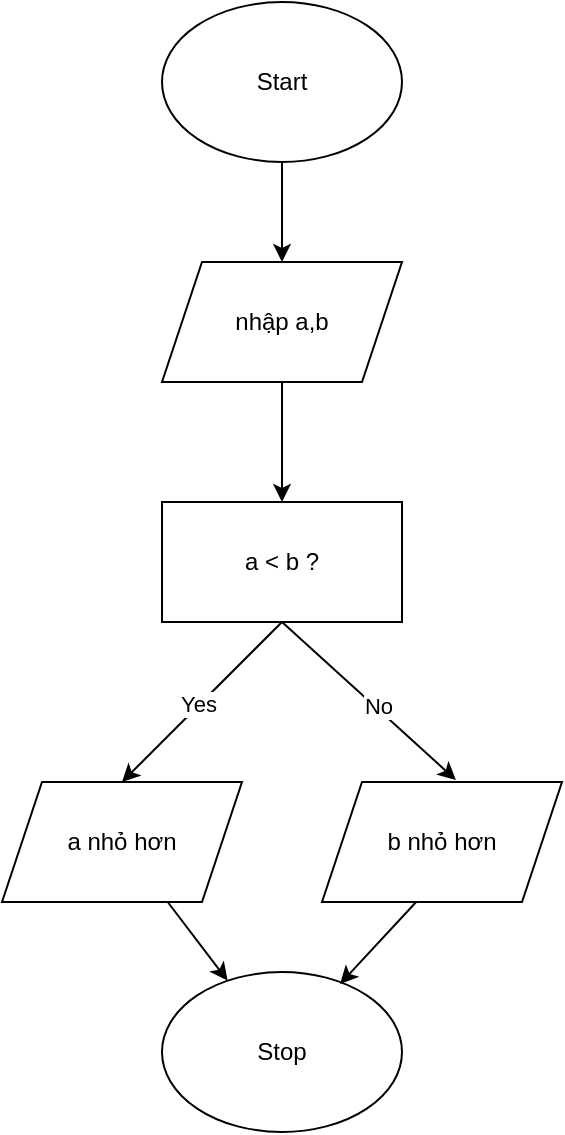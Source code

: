<mxfile version="24.8.6" pages="6">
  <diagram name="Trang-1" id="oDWqWKxT_PK0XZUVC8J7">
    <mxGraphModel grid="1" page="1" gridSize="10" guides="1" tooltips="1" connect="1" arrows="1" fold="1" pageScale="1" pageWidth="827" pageHeight="1169" math="0" shadow="0">
      <root>
        <mxCell id="0" />
        <mxCell id="1" parent="0" />
        <mxCell id="Kg8_6u9AEITc99ov_CIF-1" value="&lt;span class=&quot;hljs-keyword&quot;&gt;Start&lt;/span&gt;" style="ellipse;whiteSpace=wrap;html=1;" vertex="1" parent="1">
          <mxGeometry x="320" y="60" width="120" height="80" as="geometry" />
        </mxCell>
        <mxCell id="Kg8_6u9AEITc99ov_CIF-4" value="a &amp;lt; b ?" style="rounded=0;whiteSpace=wrap;html=1;" vertex="1" parent="1">
          <mxGeometry x="320" y="310" width="120" height="60" as="geometry" />
        </mxCell>
        <mxCell id="Kg8_6u9AEITc99ov_CIF-9" value="" style="endArrow=classic;html=1;rounded=0;" edge="1" parent="1" source="Kg8_6u9AEITc99ov_CIF-1">
          <mxGeometry width="50" height="50" relative="1" as="geometry">
            <mxPoint x="390" y="410" as="sourcePoint" />
            <mxPoint x="380" y="190" as="targetPoint" />
            <Array as="points" />
          </mxGeometry>
        </mxCell>
        <mxCell id="Kg8_6u9AEITc99ov_CIF-10" value="" style="endArrow=classic;html=1;rounded=0;" edge="1" parent="1" target="Kg8_6u9AEITc99ov_CIF-4">
          <mxGeometry width="50" height="50" relative="1" as="geometry">
            <mxPoint x="380" y="250" as="sourcePoint" />
            <mxPoint x="440" y="360" as="targetPoint" />
          </mxGeometry>
        </mxCell>
        <mxCell id="Kg8_6u9AEITc99ov_CIF-11" value="" style="endArrow=classic;html=1;rounded=0;exitX=0.5;exitY=1;exitDx=0;exitDy=0;entryX=0.5;entryY=0;entryDx=0;entryDy=0;" edge="1" parent="1" source="Kg8_6u9AEITc99ov_CIF-4" target="Kg8_6u9AEITc99ov_CIF-23">
          <mxGeometry width="50" height="50" relative="1" as="geometry">
            <mxPoint x="390" y="410" as="sourcePoint" />
            <mxPoint x="324" y="426" as="targetPoint" />
          </mxGeometry>
        </mxCell>
        <mxCell id="Kg8_6u9AEITc99ov_CIF-25" value="Yes" style="edgeLabel;html=1;align=center;verticalAlign=middle;resizable=0;points=[];" vertex="1" connectable="0" parent="Kg8_6u9AEITc99ov_CIF-11">
          <mxGeometry x="0.037" y="-1" relative="1" as="geometry">
            <mxPoint as="offset" />
          </mxGeometry>
        </mxCell>
        <mxCell id="Kg8_6u9AEITc99ov_CIF-12" value="" style="endArrow=classic;html=1;rounded=0;exitX=0.5;exitY=1;exitDx=0;exitDy=0;entryX=0.558;entryY=-0.017;entryDx=0;entryDy=0;entryPerimeter=0;" edge="1" parent="1" source="Kg8_6u9AEITc99ov_CIF-4" target="Kg8_6u9AEITc99ov_CIF-24">
          <mxGeometry width="50" height="50" relative="1" as="geometry">
            <mxPoint x="390" y="410" as="sourcePoint" />
            <mxPoint x="436" y="426" as="targetPoint" />
            <Array as="points" />
          </mxGeometry>
        </mxCell>
        <mxCell id="Kg8_6u9AEITc99ov_CIF-26" value="No" style="edgeLabel;html=1;align=center;verticalAlign=middle;resizable=0;points=[];" vertex="1" connectable="0" parent="Kg8_6u9AEITc99ov_CIF-12">
          <mxGeometry x="0.073" y="1" relative="1" as="geometry">
            <mxPoint as="offset" />
          </mxGeometry>
        </mxCell>
        <mxCell id="Kg8_6u9AEITc99ov_CIF-15" value="Stop" style="ellipse;whiteSpace=wrap;html=1;" vertex="1" parent="1">
          <mxGeometry x="320" y="545" width="120" height="80" as="geometry" />
        </mxCell>
        <mxCell id="Kg8_6u9AEITc99ov_CIF-18" value="" style="endArrow=classic;html=1;rounded=0;" edge="1" parent="1" source="Kg8_6u9AEITc99ov_CIF-23" target="Kg8_6u9AEITc99ov_CIF-15">
          <mxGeometry width="50" height="50" relative="1" as="geometry">
            <mxPoint x="308.947" y="591.053" as="sourcePoint" />
            <mxPoint x="440" y="360" as="targetPoint" />
          </mxGeometry>
        </mxCell>
        <mxCell id="Kg8_6u9AEITc99ov_CIF-19" value="" style="endArrow=classic;html=1;rounded=0;entryX=0.742;entryY=0.075;entryDx=0;entryDy=0;entryPerimeter=0;exitX=0.4;exitY=0.983;exitDx=0;exitDy=0;exitPerimeter=0;" edge="1" parent="1" source="Kg8_6u9AEITc99ov_CIF-24" target="Kg8_6u9AEITc99ov_CIF-15">
          <mxGeometry width="50" height="50" relative="1" as="geometry">
            <mxPoint x="450.794" y="590.794" as="sourcePoint" />
            <mxPoint x="440" y="360" as="targetPoint" />
          </mxGeometry>
        </mxCell>
        <mxCell id="Kg8_6u9AEITc99ov_CIF-23" value="a nhỏ hơn" style="shape=parallelogram;perimeter=parallelogramPerimeter;whiteSpace=wrap;html=1;fixedSize=1;" vertex="1" parent="1">
          <mxGeometry x="240" y="450" width="120" height="60" as="geometry" />
        </mxCell>
        <mxCell id="Kg8_6u9AEITc99ov_CIF-24" value="b nhỏ hơn" style="shape=parallelogram;perimeter=parallelogramPerimeter;whiteSpace=wrap;html=1;fixedSize=1;" vertex="1" parent="1">
          <mxGeometry x="400" y="450" width="120" height="60" as="geometry" />
        </mxCell>
        <mxCell id="Kg8_6u9AEITc99ov_CIF-27" value="nhập a,b" style="shape=parallelogram;perimeter=parallelogramPerimeter;whiteSpace=wrap;html=1;fixedSize=1;" vertex="1" parent="1">
          <mxGeometry x="320" y="190" width="120" height="60" as="geometry" />
        </mxCell>
      </root>
    </mxGraphModel>
  </diagram>
  <diagram id="DW1Mipt7sfJpcJcAwIu6" name="Trang-2">
    <mxGraphModel grid="1" page="1" gridSize="10" guides="1" tooltips="1" connect="1" arrows="1" fold="1" pageScale="1" pageWidth="827" pageHeight="1169" math="0" shadow="0">
      <root>
        <mxCell id="0" />
        <mxCell id="1" parent="0" />
        <mxCell id="GqpwdNBmgOZXchgD0XC1-1" value="Start" style="ellipse;whiteSpace=wrap;html=1;" vertex="1" parent="1">
          <mxGeometry x="320" y="40" width="120" height="80" as="geometry" />
        </mxCell>
        <mxCell id="GqpwdNBmgOZXchgD0XC1-2" value="" style="endArrow=classic;html=1;rounded=0;" edge="1" parent="1" source="GqpwdNBmgOZXchgD0XC1-3">
          <mxGeometry width="50" height="50" relative="1" as="geometry">
            <mxPoint x="390" y="410" as="sourcePoint" />
            <mxPoint x="380" y="200" as="targetPoint" />
          </mxGeometry>
        </mxCell>
        <mxCell id="GqpwdNBmgOZXchgD0XC1-4" value="" style="endArrow=classic;html=1;rounded=0;" edge="1" parent="1" source="GqpwdNBmgOZXchgD0XC1-1" target="GqpwdNBmgOZXchgD0XC1-3">
          <mxGeometry width="50" height="50" relative="1" as="geometry">
            <mxPoint x="380" y="120" as="sourcePoint" />
            <mxPoint x="380" y="200" as="targetPoint" />
          </mxGeometry>
        </mxCell>
        <mxCell id="GqpwdNBmgOZXchgD0XC1-3" value="nhập a,b" style="shape=parallelogram;perimeter=parallelogramPerimeter;whiteSpace=wrap;html=1;fixedSize=1;" vertex="1" parent="1">
          <mxGeometry x="320" y="160" width="120" height="60" as="geometry" />
        </mxCell>
        <mxCell id="GqpwdNBmgOZXchgD0XC1-6" value="Tính n/2" style="rounded=0;whiteSpace=wrap;html=1;" vertex="1" parent="1">
          <mxGeometry x="320" y="260" width="120" height="60" as="geometry" />
        </mxCell>
        <mxCell id="GqpwdNBmgOZXchgD0XC1-7" value="" style="endArrow=classic;html=1;rounded=0;exitX=0.5;exitY=1;exitDx=0;exitDy=0;exitPerimeter=0;" edge="1" parent="1" source="GqpwdNBmgOZXchgD0XC1-3" target="GqpwdNBmgOZXchgD0XC1-6">
          <mxGeometry width="50" height="50" relative="1" as="geometry">
            <mxPoint x="390" y="410" as="sourcePoint" />
            <mxPoint x="440" y="360" as="targetPoint" />
          </mxGeometry>
        </mxCell>
        <mxCell id="GqpwdNBmgOZXchgD0XC1-8" value="n/2==0" style="rhombus;whiteSpace=wrap;html=1;" vertex="1" parent="1">
          <mxGeometry x="300" y="360" width="160" height="80" as="geometry" />
        </mxCell>
        <mxCell id="GqpwdNBmgOZXchgD0XC1-9" value="" style="endArrow=classic;html=1;rounded=0;" edge="1" parent="1" target="GqpwdNBmgOZXchgD0XC1-8">
          <mxGeometry width="50" height="50" relative="1" as="geometry">
            <mxPoint x="380" y="320" as="sourcePoint" />
            <mxPoint x="440" y="360" as="targetPoint" />
          </mxGeometry>
        </mxCell>
        <mxCell id="GqpwdNBmgOZXchgD0XC1-12" value="" style="edgeStyle=elbowEdgeStyle;elbow=vertical;endArrow=classic;html=1;curved=0;rounded=0;endSize=8;startSize=8;exitX=0.5;exitY=1;exitDx=0;exitDy=0;entryX=0.5;entryY=0;entryDx=0;entryDy=0;" edge="1" parent="1" source="GqpwdNBmgOZXchgD0XC1-8" target="GqpwdNBmgOZXchgD0XC1-13">
          <mxGeometry width="50" height="50" relative="1" as="geometry">
            <mxPoint x="410" y="430" as="sourcePoint" />
            <mxPoint x="480" y="490" as="targetPoint" />
            <Array as="points">
              <mxPoint x="480" y="440" />
            </Array>
          </mxGeometry>
        </mxCell>
        <mxCell id="GqpwdNBmgOZXchgD0XC1-20" value="sai" style="edgeLabel;html=1;align=center;verticalAlign=middle;resizable=0;points=[];" connectable="0" vertex="1" parent="GqpwdNBmgOZXchgD0XC1-12">
          <mxGeometry x="-0.067" relative="1" as="geometry">
            <mxPoint as="offset" />
          </mxGeometry>
        </mxCell>
        <mxCell id="GqpwdNBmgOZXchgD0XC1-13" value="n là số lẻ" style="shape=parallelogram;perimeter=parallelogramPerimeter;whiteSpace=wrap;html=1;fixedSize=1;" vertex="1" parent="1">
          <mxGeometry x="400" y="480" width="120" height="60" as="geometry" />
        </mxCell>
        <mxCell id="GqpwdNBmgOZXchgD0XC1-14" value="N là số chẵn&amp;nbsp;" style="shape=parallelogram;perimeter=parallelogramPerimeter;whiteSpace=wrap;html=1;fixedSize=1;" vertex="1" parent="1">
          <mxGeometry x="220" y="480" width="120" height="60" as="geometry" />
        </mxCell>
        <mxCell id="GqpwdNBmgOZXchgD0XC1-16" value="" style="edgeStyle=segmentEdgeStyle;endArrow=classic;html=1;curved=0;rounded=0;endSize=8;startSize=8;entryX=0.567;entryY=-0.033;entryDx=0;entryDy=0;entryPerimeter=0;exitX=0.5;exitY=1;exitDx=0;exitDy=0;" edge="1" parent="1" source="GqpwdNBmgOZXchgD0XC1-8" target="GqpwdNBmgOZXchgD0XC1-14">
          <mxGeometry width="50" height="50" relative="1" as="geometry">
            <mxPoint x="350" y="430" as="sourcePoint" />
            <mxPoint x="340" y="550" as="targetPoint" />
          </mxGeometry>
        </mxCell>
        <mxCell id="GqpwdNBmgOZXchgD0XC1-19" value="đúng" style="edgeLabel;html=1;align=center;verticalAlign=middle;resizable=0;points=[];" connectable="0" vertex="1" parent="GqpwdNBmgOZXchgD0XC1-16">
          <mxGeometry x="0.061" y="3" relative="1" as="geometry">
            <mxPoint as="offset" />
          </mxGeometry>
        </mxCell>
        <mxCell id="GqpwdNBmgOZXchgD0XC1-21" value="kết thúc" style="ellipse;whiteSpace=wrap;html=1;" vertex="1" parent="1">
          <mxGeometry x="320" y="600" width="120" height="80" as="geometry" />
        </mxCell>
        <mxCell id="GqpwdNBmgOZXchgD0XC1-22" value="" style="endArrow=classic;html=1;rounded=0;" edge="1" parent="1" source="GqpwdNBmgOZXchgD0XC1-14" target="GqpwdNBmgOZXchgD0XC1-21">
          <mxGeometry width="50" height="50" relative="1" as="geometry">
            <mxPoint x="390" y="410" as="sourcePoint" />
            <mxPoint x="440" y="360" as="targetPoint" />
          </mxGeometry>
        </mxCell>
        <mxCell id="GqpwdNBmgOZXchgD0XC1-23" value="" style="endArrow=classic;html=1;rounded=0;entryX=0.667;entryY=0;entryDx=0;entryDy=0;entryPerimeter=0;" edge="1" parent="1" source="GqpwdNBmgOZXchgD0XC1-13" target="GqpwdNBmgOZXchgD0XC1-21">
          <mxGeometry width="50" height="50" relative="1" as="geometry">
            <mxPoint x="390" y="410" as="sourcePoint" />
            <mxPoint x="440" y="360" as="targetPoint" />
          </mxGeometry>
        </mxCell>
      </root>
    </mxGraphModel>
  </diagram>
  <diagram id="8nWfGU6pQpc94EsxPAzh" name="Trang-3">
    <mxGraphModel grid="1" page="1" gridSize="10" guides="1" tooltips="1" connect="1" arrows="1" fold="1" pageScale="1" pageWidth="827" pageHeight="1169" math="0" shadow="0">
      <root>
        <mxCell id="0" />
        <mxCell id="1" parent="0" />
        <mxCell id="Myc6UDIl79Mtn2mwyFqo-1" value="Start" style="ellipse;whiteSpace=wrap;html=1;" vertex="1" parent="1">
          <mxGeometry x="340" y="30" width="120" height="80" as="geometry" />
        </mxCell>
        <mxCell id="Myc6UDIl79Mtn2mwyFqo-2" value="nhập a,b" style="shape=parallelogram;perimeter=parallelogramPerimeter;whiteSpace=wrap;html=1;fixedSize=1;" vertex="1" parent="1">
          <mxGeometry x="340" y="150" width="120" height="60" as="geometry" />
        </mxCell>
        <mxCell id="Myc6UDIl79Mtn2mwyFqo-3" value="tính tổng= a+b" style="rounded=0;whiteSpace=wrap;html=1;" vertex="1" parent="1">
          <mxGeometry x="340" y="260" width="120" height="60" as="geometry" />
        </mxCell>
        <mxCell id="Myc6UDIl79Mtn2mwyFqo-4" value="hiển thị tổng" style="shape=parallelogram;perimeter=parallelogramPerimeter;whiteSpace=wrap;html=1;fixedSize=1;" vertex="1" parent="1">
          <mxGeometry x="340" y="380" width="120" height="60" as="geometry" />
        </mxCell>
        <mxCell id="Myc6UDIl79Mtn2mwyFqo-5" value="end" style="ellipse;whiteSpace=wrap;html=1;" vertex="1" parent="1">
          <mxGeometry x="340" y="480" width="120" height="80" as="geometry" />
        </mxCell>
        <mxCell id="Myc6UDIl79Mtn2mwyFqo-6" value="" style="endArrow=classic;html=1;rounded=0;" edge="1" parent="1" source="Myc6UDIl79Mtn2mwyFqo-3" target="Myc6UDIl79Mtn2mwyFqo-4">
          <mxGeometry width="50" height="50" relative="1" as="geometry">
            <mxPoint x="390" y="410" as="sourcePoint" />
            <mxPoint x="440" y="360" as="targetPoint" />
          </mxGeometry>
        </mxCell>
        <mxCell id="Myc6UDIl79Mtn2mwyFqo-7" value="" style="endArrow=classic;html=1;rounded=0;" edge="1" parent="1" source="Myc6UDIl79Mtn2mwyFqo-2" target="Myc6UDIl79Mtn2mwyFqo-3">
          <mxGeometry width="50" height="50" relative="1" as="geometry">
            <mxPoint x="390" y="410" as="sourcePoint" />
            <mxPoint x="440" y="360" as="targetPoint" />
          </mxGeometry>
        </mxCell>
        <mxCell id="Myc6UDIl79Mtn2mwyFqo-8" value="" style="endArrow=classic;html=1;rounded=0;" edge="1" parent="1" source="Myc6UDIl79Mtn2mwyFqo-1" target="Myc6UDIl79Mtn2mwyFqo-2">
          <mxGeometry width="50" height="50" relative="1" as="geometry">
            <mxPoint x="390" y="410" as="sourcePoint" />
            <mxPoint x="440" y="360" as="targetPoint" />
          </mxGeometry>
        </mxCell>
        <mxCell id="Myc6UDIl79Mtn2mwyFqo-9" value="" style="endArrow=classic;html=1;rounded=0;" edge="1" parent="1" source="Myc6UDIl79Mtn2mwyFqo-4" target="Myc6UDIl79Mtn2mwyFqo-5">
          <mxGeometry width="50" height="50" relative="1" as="geometry">
            <mxPoint x="390" y="410" as="sourcePoint" />
            <mxPoint x="440" y="360" as="targetPoint" />
          </mxGeometry>
        </mxCell>
      </root>
    </mxGraphModel>
  </diagram>
  <diagram id="6arI8rlCo7p2ghnloet2" name="Trang-4">
    <mxGraphModel grid="1" page="1" gridSize="10" guides="1" tooltips="1" connect="1" arrows="1" fold="1" pageScale="1" pageWidth="827" pageHeight="1169" math="0" shadow="0">
      <root>
        <mxCell id="0" />
        <mxCell id="1" parent="0" />
        <mxCell id="Mudsy8K1g291CKAeShyk-1" value="Start&amp;nbsp;" style="ellipse;whiteSpace=wrap;html=1;" vertex="1" parent="1">
          <mxGeometry x="340" y="40" width="120" height="80" as="geometry" />
        </mxCell>
        <mxCell id="Mudsy8K1g291CKAeShyk-2" value="nhập điểm số n" style="shape=parallelogram;perimeter=parallelogramPerimeter;whiteSpace=wrap;html=1;fixedSize=1;" vertex="1" parent="1">
          <mxGeometry x="340" y="200" width="120" height="60" as="geometry" />
        </mxCell>
        <mxCell id="Mudsy8K1g291CKAeShyk-3" value="nếu n&amp;gt;5" style="rhombus;whiteSpace=wrap;html=1;" vertex="1" parent="1">
          <mxGeometry x="340" y="310" width="120" height="80" as="geometry" />
        </mxCell>
        <mxCell id="Mudsy8K1g291CKAeShyk-4" value="không đạt" style="shape=parallelogram;perimeter=parallelogramPerimeter;whiteSpace=wrap;html=1;fixedSize=1;" vertex="1" parent="1">
          <mxGeometry x="420" y="440" width="120" height="60" as="geometry" />
        </mxCell>
        <mxCell id="Mudsy8K1g291CKAeShyk-5" value="đạt" style="shape=parallelogram;perimeter=parallelogramPerimeter;whiteSpace=wrap;html=1;fixedSize=1;" vertex="1" parent="1">
          <mxGeometry x="240" y="440" width="120" height="60" as="geometry" />
        </mxCell>
        <mxCell id="Mudsy8K1g291CKAeShyk-6" value="end" style="ellipse;whiteSpace=wrap;html=1;" vertex="1" parent="1">
          <mxGeometry x="340" y="570" width="120" height="80" as="geometry" />
        </mxCell>
        <mxCell id="Mudsy8K1g291CKAeShyk-7" value="" style="endArrow=classic;html=1;rounded=0;" edge="1" parent="1" source="Mudsy8K1g291CKAeShyk-1" target="Mudsy8K1g291CKAeShyk-2">
          <mxGeometry width="50" height="50" relative="1" as="geometry">
            <mxPoint x="390" y="410" as="sourcePoint" />
            <mxPoint x="440" y="360" as="targetPoint" />
          </mxGeometry>
        </mxCell>
        <mxCell id="Mudsy8K1g291CKAeShyk-8" value="" style="endArrow=classic;html=1;rounded=0;" edge="1" parent="1" source="Mudsy8K1g291CKAeShyk-2" target="Mudsy8K1g291CKAeShyk-3">
          <mxGeometry width="50" height="50" relative="1" as="geometry">
            <mxPoint x="390" y="410" as="sourcePoint" />
            <mxPoint x="440" y="360" as="targetPoint" />
          </mxGeometry>
        </mxCell>
        <mxCell id="Mudsy8K1g291CKAeShyk-9" value="" style="endArrow=classic;html=1;rounded=0;exitX=0;exitY=1;exitDx=0;exitDy=0;" edge="1" parent="1" source="Mudsy8K1g291CKAeShyk-3">
          <mxGeometry width="50" height="50" relative="1" as="geometry">
            <mxPoint x="370" y="367" as="sourcePoint" />
            <mxPoint x="310" y="440" as="targetPoint" />
            <Array as="points">
              <mxPoint x="370" y="410" />
              <mxPoint x="340" y="410" />
            </Array>
          </mxGeometry>
        </mxCell>
        <mxCell id="Mudsy8K1g291CKAeShyk-10" value="" style="endArrow=classic;html=1;rounded=0;entryX=0.5;entryY=0;entryDx=0;entryDy=0;" edge="1" parent="1" target="Mudsy8K1g291CKAeShyk-4">
          <mxGeometry width="50" height="50" relative="1" as="geometry">
            <mxPoint x="420" y="380" as="sourcePoint" />
            <mxPoint x="440" y="360" as="targetPoint" />
            <Array as="points">
              <mxPoint x="420" y="410" />
              <mxPoint x="480" y="410" />
            </Array>
          </mxGeometry>
        </mxCell>
        <mxCell id="Mudsy8K1g291CKAeShyk-11" value="" style="endArrow=classic;html=1;rounded=0;exitX=0.5;exitY=1;exitDx=0;exitDy=0;" edge="1" parent="1" source="Mudsy8K1g291CKAeShyk-5" target="Mudsy8K1g291CKAeShyk-6">
          <mxGeometry width="50" height="50" relative="1" as="geometry">
            <mxPoint x="390" y="410" as="sourcePoint" />
            <mxPoint x="440" y="360" as="targetPoint" />
          </mxGeometry>
        </mxCell>
        <mxCell id="Mudsy8K1g291CKAeShyk-12" value="" style="endArrow=classic;html=1;rounded=0;exitX=0.5;exitY=1;exitDx=0;exitDy=0;" edge="1" parent="1" source="Mudsy8K1g291CKAeShyk-4" target="Mudsy8K1g291CKAeShyk-6">
          <mxGeometry width="50" height="50" relative="1" as="geometry">
            <mxPoint x="390" y="410" as="sourcePoint" />
            <mxPoint x="440" y="360" as="targetPoint" />
          </mxGeometry>
        </mxCell>
      </root>
    </mxGraphModel>
  </diagram>
  <diagram id="UYfymKm1pGeEAWCOvF4N" name="Trang-5">
    <mxGraphModel grid="1" page="1" gridSize="10" guides="1" tooltips="1" connect="1" arrows="1" fold="1" pageScale="1" pageWidth="827" pageHeight="1169" math="0" shadow="0">
      <root>
        <mxCell id="0" />
        <mxCell id="1" parent="0" />
        <mxCell id="SL25e_AclgKspItbxeiN-1" value="Start" style="ellipse;whiteSpace=wrap;html=1;" vertex="1" parent="1">
          <mxGeometry x="120" y="40" width="120" height="80" as="geometry" />
        </mxCell>
        <mxCell id="SL25e_AclgKspItbxeiN-2" value="nhập điểm số (n)" style="shape=parallelogram;perimeter=parallelogramPerimeter;whiteSpace=wrap;html=1;fixedSize=1;" vertex="1" parent="1">
          <mxGeometry x="120" y="160" width="120" height="60" as="geometry" />
        </mxCell>
        <mxCell id="SL25e_AclgKspItbxeiN-3" value="&lt;span style=&quot;font-family: Roboto, sans-serif; font-size: 16px; text-align: left; white-space-collapse: preserve; background-color: rgb(255, 255, 255);&quot;&gt;n &amp;lt; 4&lt;/span&gt;" style="rhombus;whiteSpace=wrap;html=1;" vertex="1" parent="1">
          <mxGeometry x="115" y="260" width="130" height="80" as="geometry" />
        </mxCell>
        <mxCell id="SL25e_AclgKspItbxeiN-4" value="chưa đạt" style="shape=parallelogram;perimeter=parallelogramPerimeter;whiteSpace=wrap;html=1;fixedSize=1;" vertex="1" parent="1">
          <mxGeometry x="330" y="270" width="120" height="60" as="geometry" />
        </mxCell>
        <mxCell id="SL25e_AclgKspItbxeiN-5" value="4 &amp;lt;= n &amp;lt;= 6" style="rhombus;whiteSpace=wrap;html=1;" vertex="1" parent="1">
          <mxGeometry x="110" y="380" width="135" height="80" as="geometry" />
        </mxCell>
        <mxCell id="SL25e_AclgKspItbxeiN-6" value="trung bình" style="shape=parallelogram;perimeter=parallelogramPerimeter;whiteSpace=wrap;html=1;fixedSize=1;" vertex="1" parent="1">
          <mxGeometry x="330" y="390" width="120" height="60" as="geometry" />
        </mxCell>
        <mxCell id="SL25e_AclgKspItbxeiN-8" value="&lt;span style=&quot;font-family: Roboto, sans-serif; font-size: 16px; text-align: left; white-space-collapse: preserve; background-color: rgb(255, 255, 255);&quot;&gt;6 &amp;lt; n&amp;lt;= 8&lt;/span&gt;" style="rhombus;whiteSpace=wrap;html=1;" vertex="1" parent="1">
          <mxGeometry x="112.5" y="495" width="135" height="80" as="geometry" />
        </mxCell>
        <mxCell id="SL25e_AclgKspItbxeiN-9" value="&lt;span style=&quot;font-family: Roboto, sans-serif; font-size: 16px; text-align: left; white-space-collapse: preserve; background-color: rgb(255, 255, 255);&quot;&gt;8 &amp;lt; n&amp;lt;= 9&lt;/span&gt;" style="rhombus;whiteSpace=wrap;html=1;" vertex="1" parent="1">
          <mxGeometry x="110" y="630" width="135" height="80" as="geometry" />
        </mxCell>
        <mxCell id="SL25e_AclgKspItbxeiN-10" value="&lt;span style=&quot;font-family: Roboto, sans-serif; font-size: 16px; text-align: left; white-space-collapse: preserve; background-color: rgb(255, 255, 255);&quot;&gt;9 &amp;lt; n&amp;lt;=10&lt;/span&gt;" style="rhombus;whiteSpace=wrap;html=1;" vertex="1" parent="1">
          <mxGeometry x="110" y="750" width="137.5" height="80" as="geometry" />
        </mxCell>
        <mxCell id="SL25e_AclgKspItbxeiN-18" value="" style="edgeStyle=orthogonalEdgeStyle;rounded=0;orthogonalLoop=1;jettySize=auto;html=1;entryX=0;entryY=0.5;entryDx=0;entryDy=0;" edge="1" parent="1" source="SL25e_AclgKspItbxeiN-9" target="SL25e_AclgKspItbxeiN-11">
          <mxGeometry relative="1" as="geometry">
            <mxPoint x="260" y="620" as="targetPoint" />
          </mxGeometry>
        </mxCell>
        <mxCell id="SL25e_AclgKspItbxeiN-37" value="đúng" style="edgeLabel;html=1;align=center;verticalAlign=middle;resizable=0;points=[];" connectable="0" vertex="1" parent="SL25e_AclgKspItbxeiN-18">
          <mxGeometry x="-0.158" relative="1" as="geometry">
            <mxPoint as="offset" />
          </mxGeometry>
        </mxCell>
        <mxCell id="SL25e_AclgKspItbxeiN-11" value="giỏi" style="shape=parallelogram;perimeter=parallelogramPerimeter;whiteSpace=wrap;html=1;fixedSize=1;" vertex="1" parent="1">
          <mxGeometry x="330" y="640" width="120" height="60" as="geometry" />
        </mxCell>
        <mxCell id="SL25e_AclgKspItbxeiN-12" value="khá" style="shape=parallelogram;perimeter=parallelogramPerimeter;whiteSpace=wrap;html=1;fixedSize=1;" vertex="1" parent="1">
          <mxGeometry x="330" y="505" width="120" height="60" as="geometry" />
        </mxCell>
        <mxCell id="SL25e_AclgKspItbxeiN-13" value="suất sắc" style="shape=parallelogram;perimeter=parallelogramPerimeter;whiteSpace=wrap;html=1;fixedSize=1;" vertex="1" parent="1">
          <mxGeometry x="330" y="760" width="120" height="60" as="geometry" />
        </mxCell>
        <mxCell id="SL25e_AclgKspItbxeiN-14" value="kết thúc" style="ellipse;whiteSpace=wrap;html=1;" vertex="1" parent="1">
          <mxGeometry x="120" y="870" width="120" height="80" as="geometry" />
        </mxCell>
        <mxCell id="SL25e_AclgKspItbxeiN-16" value="" style="endArrow=classic;html=1;rounded=0;" edge="1" parent="1" source="SL25e_AclgKspItbxeiN-10" target="SL25e_AclgKspItbxeiN-13">
          <mxGeometry width="50" height="50" relative="1" as="geometry">
            <mxPoint x="390" y="710" as="sourcePoint" />
            <mxPoint x="290" y="790" as="targetPoint" />
          </mxGeometry>
        </mxCell>
        <mxCell id="SL25e_AclgKspItbxeiN-38" value="đúng" style="edgeLabel;html=1;align=center;verticalAlign=middle;resizable=0;points=[];" connectable="0" vertex="1" parent="SL25e_AclgKspItbxeiN-16">
          <mxGeometry x="-0.232" relative="1" as="geometry">
            <mxPoint as="offset" />
          </mxGeometry>
        </mxCell>
        <mxCell id="SL25e_AclgKspItbxeiN-19" value="" style="endArrow=classic;html=1;rounded=0;" edge="1" parent="1" source="SL25e_AclgKspItbxeiN-9" target="SL25e_AclgKspItbxeiN-10">
          <mxGeometry width="50" height="50" relative="1" as="geometry">
            <mxPoint x="390" y="710" as="sourcePoint" />
            <mxPoint x="440" y="660" as="targetPoint" />
          </mxGeometry>
        </mxCell>
        <mxCell id="SL25e_AclgKspItbxeiN-20" value="" style="endArrow=classic;html=1;rounded=0;" edge="1" parent="1" source="SL25e_AclgKspItbxeiN-1" target="SL25e_AclgKspItbxeiN-2">
          <mxGeometry width="50" height="50" relative="1" as="geometry">
            <mxPoint x="390" y="410" as="sourcePoint" />
            <mxPoint x="440" y="360" as="targetPoint" />
          </mxGeometry>
        </mxCell>
        <mxCell id="SL25e_AclgKspItbxeiN-21" value="" style="endArrow=classic;html=1;rounded=0;" edge="1" parent="1" source="SL25e_AclgKspItbxeiN-2" target="SL25e_AclgKspItbxeiN-3">
          <mxGeometry width="50" height="50" relative="1" as="geometry">
            <mxPoint x="390" y="410" as="sourcePoint" />
            <mxPoint x="440" y="360" as="targetPoint" />
          </mxGeometry>
        </mxCell>
        <mxCell id="SL25e_AclgKspItbxeiN-22" value="" style="endArrow=classic;html=1;rounded=0;" edge="1" parent="1" source="SL25e_AclgKspItbxeiN-5" target="SL25e_AclgKspItbxeiN-8">
          <mxGeometry width="50" height="50" relative="1" as="geometry">
            <mxPoint x="390" y="410" as="sourcePoint" />
            <mxPoint x="440" y="360" as="targetPoint" />
          </mxGeometry>
        </mxCell>
        <mxCell id="SL25e_AclgKspItbxeiN-23" value="" style="endArrow=classic;html=1;rounded=0;" edge="1" parent="1" source="SL25e_AclgKspItbxeiN-3" target="SL25e_AclgKspItbxeiN-5">
          <mxGeometry width="50" height="50" relative="1" as="geometry">
            <mxPoint x="390" y="410" as="sourcePoint" />
            <mxPoint x="440" y="360" as="targetPoint" />
          </mxGeometry>
        </mxCell>
        <mxCell id="SL25e_AclgKspItbxeiN-24" value="" style="endArrow=classic;html=1;rounded=0;" edge="1" parent="1" source="SL25e_AclgKspItbxeiN-8" target="SL25e_AclgKspItbxeiN-9">
          <mxGeometry width="50" height="50" relative="1" as="geometry">
            <mxPoint x="390" y="610" as="sourcePoint" />
            <mxPoint x="440" y="560" as="targetPoint" />
          </mxGeometry>
        </mxCell>
        <mxCell id="SL25e_AclgKspItbxeiN-25" value="" style="endArrow=classic;html=1;rounded=0;" edge="1" parent="1" source="SL25e_AclgKspItbxeiN-3" target="SL25e_AclgKspItbxeiN-4">
          <mxGeometry width="50" height="50" relative="1" as="geometry">
            <mxPoint x="390" y="510" as="sourcePoint" />
            <mxPoint x="440" y="460" as="targetPoint" />
          </mxGeometry>
        </mxCell>
        <mxCell id="SL25e_AclgKspItbxeiN-34" value="đúng" style="edgeLabel;html=1;align=center;verticalAlign=middle;resizable=0;points=[];" connectable="0" vertex="1" parent="SL25e_AclgKspItbxeiN-25">
          <mxGeometry x="-0.053" y="-3" relative="1" as="geometry">
            <mxPoint as="offset" />
          </mxGeometry>
        </mxCell>
        <mxCell id="SL25e_AclgKspItbxeiN-26" value="" style="endArrow=classic;html=1;rounded=0;" edge="1" parent="1" source="SL25e_AclgKspItbxeiN-5" target="SL25e_AclgKspItbxeiN-6">
          <mxGeometry width="50" height="50" relative="1" as="geometry">
            <mxPoint x="390" y="510" as="sourcePoint" />
            <mxPoint x="440" y="460" as="targetPoint" />
          </mxGeometry>
        </mxCell>
        <mxCell id="SL25e_AclgKspItbxeiN-35" value="đúng" style="edgeLabel;html=1;align=center;verticalAlign=middle;resizable=0;points=[];" connectable="0" vertex="1" parent="SL25e_AclgKspItbxeiN-26">
          <mxGeometry x="-0.2" y="-2" relative="1" as="geometry">
            <mxPoint as="offset" />
          </mxGeometry>
        </mxCell>
        <mxCell id="SL25e_AclgKspItbxeiN-27" value="" style="endArrow=classic;html=1;rounded=0;" edge="1" parent="1" source="SL25e_AclgKspItbxeiN-8" target="SL25e_AclgKspItbxeiN-12">
          <mxGeometry width="50" height="50" relative="1" as="geometry">
            <mxPoint x="390" y="510" as="sourcePoint" />
            <mxPoint x="440" y="460" as="targetPoint" />
          </mxGeometry>
        </mxCell>
        <mxCell id="SL25e_AclgKspItbxeiN-36" value="đúng" style="edgeLabel;html=1;align=center;verticalAlign=middle;resizable=0;points=[];" connectable="0" vertex="1" parent="SL25e_AclgKspItbxeiN-27">
          <mxGeometry x="-0.189" y="-1" relative="1" as="geometry">
            <mxPoint x="1" as="offset" />
          </mxGeometry>
        </mxCell>
        <mxCell id="SL25e_AclgKspItbxeiN-28" value="" style="endArrow=classic;html=1;rounded=0;" edge="1" parent="1" source="SL25e_AclgKspItbxeiN-2" target="SL25e_AclgKspItbxeiN-14">
          <mxGeometry width="50" height="50" relative="1" as="geometry">
            <mxPoint x="390" y="410" as="sourcePoint" />
            <mxPoint x="440" y="360" as="targetPoint" />
            <Array as="points">
              <mxPoint x="600" y="190" />
              <mxPoint x="600" y="720" />
              <mxPoint x="600" y="910" />
            </Array>
          </mxGeometry>
        </mxCell>
        <mxCell id="SL25e_AclgKspItbxeiN-29" value="" style="endArrow=classic;html=1;rounded=0;" edge="1" parent="1" source="SL25e_AclgKspItbxeiN-4">
          <mxGeometry width="50" height="50" relative="1" as="geometry">
            <mxPoint x="390" y="610" as="sourcePoint" />
            <mxPoint x="600" y="300" as="targetPoint" />
          </mxGeometry>
        </mxCell>
        <mxCell id="SL25e_AclgKspItbxeiN-30" value="" style="endArrow=classic;html=1;rounded=0;" edge="1" parent="1" source="SL25e_AclgKspItbxeiN-6">
          <mxGeometry width="50" height="50" relative="1" as="geometry">
            <mxPoint x="390" y="610" as="sourcePoint" />
            <mxPoint x="600" y="420" as="targetPoint" />
          </mxGeometry>
        </mxCell>
        <mxCell id="SL25e_AclgKspItbxeiN-31" value="" style="endArrow=classic;html=1;rounded=0;" edge="1" parent="1" source="SL25e_AclgKspItbxeiN-12">
          <mxGeometry width="50" height="50" relative="1" as="geometry">
            <mxPoint x="390" y="610" as="sourcePoint" />
            <mxPoint x="600" y="535" as="targetPoint" />
          </mxGeometry>
        </mxCell>
        <mxCell id="SL25e_AclgKspItbxeiN-32" value="" style="endArrow=classic;html=1;rounded=0;" edge="1" parent="1" source="SL25e_AclgKspItbxeiN-11">
          <mxGeometry width="50" height="50" relative="1" as="geometry">
            <mxPoint x="390" y="610" as="sourcePoint" />
            <mxPoint x="600" y="670" as="targetPoint" />
          </mxGeometry>
        </mxCell>
        <mxCell id="SL25e_AclgKspItbxeiN-33" value="" style="endArrow=classic;html=1;rounded=0;" edge="1" parent="1" source="SL25e_AclgKspItbxeiN-13">
          <mxGeometry width="50" height="50" relative="1" as="geometry">
            <mxPoint x="390" y="710" as="sourcePoint" />
            <mxPoint x="600" y="790" as="targetPoint" />
          </mxGeometry>
        </mxCell>
      </root>
    </mxGraphModel>
  </diagram>
  <diagram id="pg54onlj-FVPc4bpxFgL" name="Trang-6">
    <mxGraphModel grid="0" page="1" gridSize="10" guides="1" tooltips="1" connect="1" arrows="1" fold="1" pageScale="1" pageWidth="827" pageHeight="1169" math="0" shadow="0">
      <root>
        <mxCell id="0" />
        <mxCell id="1" parent="0" />
        <mxCell id="oW9FpFHnPmpQe4fQFio9-1" value="Start" style="ellipse;whiteSpace=wrap;html=1;" vertex="1" parent="1">
          <mxGeometry x="290" y="70" width="120" height="80" as="geometry" />
        </mxCell>
        <mxCell id="oW9FpFHnPmpQe4fQFio9-2" value="nhập a,b" style="shape=parallelogram;perimeter=parallelogramPerimeter;whiteSpace=wrap;html=1;fixedSize=1;" vertex="1" parent="1">
          <mxGeometry x="290" y="180" width="120" height="60" as="geometry" />
        </mxCell>
        <mxCell id="oW9FpFHnPmpQe4fQFio9-4" value="a==0" style="rhombus;whiteSpace=wrap;html=1;" vertex="1" parent="1">
          <mxGeometry x="310" y="270" width="80" height="80" as="geometry" />
        </mxCell>
        <mxCell id="oW9FpFHnPmpQe4fQFio9-5" value="x = -b/a" style="rounded=0;whiteSpace=wrap;html=1;" vertex="1" parent="1">
          <mxGeometry x="120" y="280" width="120" height="60" as="geometry" />
        </mxCell>
        <mxCell id="oW9FpFHnPmpQe4fQFio9-6" value="vô số nghiệm" style="shape=parallelogram;perimeter=parallelogramPerimeter;whiteSpace=wrap;html=1;fixedSize=1;" vertex="1" parent="1">
          <mxGeometry x="610" y="400" width="120" height="60" as="geometry" />
        </mxCell>
        <mxCell id="oW9FpFHnPmpQe4fQFio9-7" value="vô nghiệm" style="shape=parallelogram;perimeter=parallelogramPerimeter;whiteSpace=wrap;html=1;fixedSize=1;" vertex="1" parent="1">
          <mxGeometry x="400" y="400" width="120" height="60" as="geometry" />
        </mxCell>
        <mxCell id="oW9FpFHnPmpQe4fQFio9-8" value="phương trình&amp;nbsp;&lt;div&gt;có x&lt;/div&gt;" style="shape=parallelogram;perimeter=parallelogramPerimeter;whiteSpace=wrap;html=1;fixedSize=1;" vertex="1" parent="1">
          <mxGeometry x="120" y="390" width="120" height="60" as="geometry" />
        </mxCell>
        <mxCell id="oW9FpFHnPmpQe4fQFio9-9" value="b==0" style="rhombus;whiteSpace=wrap;html=1;" vertex="1" parent="1">
          <mxGeometry x="480" y="270" width="80" height="80" as="geometry" />
        </mxCell>
        <mxCell id="oW9FpFHnPmpQe4fQFio9-10" value="end" style="ellipse;whiteSpace=wrap;html=1;" vertex="1" parent="1">
          <mxGeometry x="290" y="560" width="120" height="75" as="geometry" />
        </mxCell>
        <mxCell id="oW9FpFHnPmpQe4fQFio9-11" value="" style="endArrow=classic;html=1;rounded=0;" edge="1" parent="1" source="oW9FpFHnPmpQe4fQFio9-1" target="oW9FpFHnPmpQe4fQFio9-2">
          <mxGeometry width="50" height="50" relative="1" as="geometry">
            <mxPoint x="390" y="410" as="sourcePoint" />
            <mxPoint x="440" y="360" as="targetPoint" />
          </mxGeometry>
        </mxCell>
        <mxCell id="oW9FpFHnPmpQe4fQFio9-12" value="" style="endArrow=classic;html=1;rounded=0;" edge="1" parent="1" source="oW9FpFHnPmpQe4fQFio9-2" target="oW9FpFHnPmpQe4fQFio9-4">
          <mxGeometry width="50" height="50" relative="1" as="geometry">
            <mxPoint x="390" y="410" as="sourcePoint" />
            <mxPoint x="440" y="360" as="targetPoint" />
          </mxGeometry>
        </mxCell>
        <mxCell id="oW9FpFHnPmpQe4fQFio9-20" value="" style="endArrow=classic;html=1;rounded=0;" edge="1" parent="1" source="oW9FpFHnPmpQe4fQFio9-4" target="oW9FpFHnPmpQe4fQFio9-5">
          <mxGeometry width="50" height="50" relative="1" as="geometry">
            <mxPoint x="390" y="410" as="sourcePoint" />
            <mxPoint x="440" y="360" as="targetPoint" />
          </mxGeometry>
        </mxCell>
        <mxCell id="2MGC5ort3vFt1J1bOKLd-1" value="sai" style="edgeLabel;html=1;align=center;verticalAlign=middle;resizable=0;points=[];" connectable="0" vertex="1" parent="oW9FpFHnPmpQe4fQFio9-20">
          <mxGeometry x="-0.057" y="3" relative="1" as="geometry">
            <mxPoint as="offset" />
          </mxGeometry>
        </mxCell>
        <mxCell id="oW9FpFHnPmpQe4fQFio9-21" value="" style="endArrow=classic;html=1;rounded=0;" edge="1" parent="1" source="oW9FpFHnPmpQe4fQFio9-4" target="oW9FpFHnPmpQe4fQFio9-9">
          <mxGeometry width="50" height="50" relative="1" as="geometry">
            <mxPoint x="390" y="410" as="sourcePoint" />
            <mxPoint x="440" y="360" as="targetPoint" />
          </mxGeometry>
        </mxCell>
        <mxCell id="2MGC5ort3vFt1J1bOKLd-2" value="đúng" style="edgeLabel;html=1;align=center;verticalAlign=middle;resizable=0;points=[];" connectable="0" vertex="1" parent="oW9FpFHnPmpQe4fQFio9-21">
          <mxGeometry x="-0.244" y="-2" relative="1" as="geometry">
            <mxPoint as="offset" />
          </mxGeometry>
        </mxCell>
        <mxCell id="oW9FpFHnPmpQe4fQFio9-22" value="" style="endArrow=classic;html=1;rounded=0;" edge="1" parent="1" source="oW9FpFHnPmpQe4fQFio9-5" target="oW9FpFHnPmpQe4fQFio9-8">
          <mxGeometry width="50" height="50" relative="1" as="geometry">
            <mxPoint x="390" y="410" as="sourcePoint" />
            <mxPoint x="440" y="360" as="targetPoint" />
          </mxGeometry>
        </mxCell>
        <mxCell id="oW9FpFHnPmpQe4fQFio9-23" value="" style="endArrow=classic;html=1;rounded=0;entryX=0.5;entryY=0;entryDx=0;entryDy=0;exitX=0.5;exitY=1;exitDx=0;exitDy=0;" edge="1" parent="1" source="oW9FpFHnPmpQe4fQFio9-9" target="oW9FpFHnPmpQe4fQFio9-7">
          <mxGeometry width="50" height="50" relative="1" as="geometry">
            <mxPoint x="390" y="410" as="sourcePoint" />
            <mxPoint x="480" y="380" as="targetPoint" />
            <Array as="points">
              <mxPoint x="460" y="350" />
              <mxPoint x="460" y="380" />
            </Array>
          </mxGeometry>
        </mxCell>
        <mxCell id="2MGC5ort3vFt1J1bOKLd-3" value="sai" style="edgeLabel;html=1;align=center;verticalAlign=middle;resizable=0;points=[];" connectable="0" vertex="1" parent="oW9FpFHnPmpQe4fQFio9-23">
          <mxGeometry x="-0.455" relative="1" as="geometry">
            <mxPoint as="offset" />
          </mxGeometry>
        </mxCell>
        <mxCell id="oW9FpFHnPmpQe4fQFio9-24" value="" style="endArrow=classic;html=1;rounded=0;exitX=0.5;exitY=1;exitDx=0;exitDy=0;" edge="1" parent="1" source="oW9FpFHnPmpQe4fQFio9-9" target="oW9FpFHnPmpQe4fQFio9-6">
          <mxGeometry width="50" height="50" relative="1" as="geometry">
            <mxPoint x="520" y="320" as="sourcePoint" />
            <mxPoint x="570" y="280" as="targetPoint" />
            <Array as="points">
              <mxPoint x="670" y="350" />
            </Array>
          </mxGeometry>
        </mxCell>
        <mxCell id="2MGC5ort3vFt1J1bOKLd-4" value="đúng" style="edgeLabel;html=1;align=center;verticalAlign=middle;resizable=0;points=[];" connectable="0" vertex="1" parent="oW9FpFHnPmpQe4fQFio9-24">
          <mxGeometry x="-0.19" y="-1" relative="1" as="geometry">
            <mxPoint as="offset" />
          </mxGeometry>
        </mxCell>
        <mxCell id="oW9FpFHnPmpQe4fQFio9-36" value="" style="endArrow=none;html=1;rounded=0;" edge="1" parent="1" target="oW9FpFHnPmpQe4fQFio9-7">
          <mxGeometry width="50" height="50" relative="1" as="geometry">
            <mxPoint x="460" y="520" as="sourcePoint" />
            <mxPoint x="440" y="360" as="targetPoint" />
          </mxGeometry>
        </mxCell>
        <mxCell id="oW9FpFHnPmpQe4fQFio9-37" value="" style="endArrow=none;html=1;rounded=0;" edge="1" parent="1" source="oW9FpFHnPmpQe4fQFio9-8">
          <mxGeometry width="50" height="50" relative="1" as="geometry">
            <mxPoint x="390" y="410" as="sourcePoint" />
            <mxPoint x="180" y="520" as="targetPoint" />
          </mxGeometry>
        </mxCell>
        <mxCell id="oW9FpFHnPmpQe4fQFio9-38" value="" style="endArrow=none;html=1;rounded=0;" edge="1" parent="1">
          <mxGeometry width="50" height="50" relative="1" as="geometry">
            <mxPoint x="180" y="520" as="sourcePoint" />
            <mxPoint x="460" y="520" as="targetPoint" />
            <Array as="points">
              <mxPoint x="320" y="520" />
            </Array>
          </mxGeometry>
        </mxCell>
        <mxCell id="oW9FpFHnPmpQe4fQFio9-39" value="" style="endArrow=none;html=1;rounded=0;" edge="1" parent="1">
          <mxGeometry width="50" height="50" relative="1" as="geometry">
            <mxPoint x="460" y="520" as="sourcePoint" />
            <mxPoint x="670" y="520" as="targetPoint" />
          </mxGeometry>
        </mxCell>
        <mxCell id="oW9FpFHnPmpQe4fQFio9-40" value="" style="endArrow=none;html=1;rounded=0;" edge="1" parent="1" source="oW9FpFHnPmpQe4fQFio9-6">
          <mxGeometry width="50" height="50" relative="1" as="geometry">
            <mxPoint x="390" y="410" as="sourcePoint" />
            <mxPoint x="670" y="520" as="targetPoint" />
          </mxGeometry>
        </mxCell>
        <mxCell id="oW9FpFHnPmpQe4fQFio9-41" value="" style="endArrow=classic;html=1;rounded=0;" edge="1" parent="1" target="oW9FpFHnPmpQe4fQFio9-10">
          <mxGeometry width="50" height="50" relative="1" as="geometry">
            <mxPoint x="350" y="520" as="sourcePoint" />
            <mxPoint x="440" y="360" as="targetPoint" />
          </mxGeometry>
        </mxCell>
      </root>
    </mxGraphModel>
  </diagram>
</mxfile>
